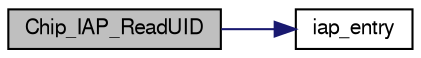 digraph "Chip_IAP_ReadUID"
{
  edge [fontname="FreeSans",fontsize="10",labelfontname="FreeSans",labelfontsize="10"];
  node [fontname="FreeSans",fontsize="10",shape=record];
  rankdir="LR";
  Node1 [label="Chip_IAP_ReadUID",height=0.2,width=0.4,color="black", fillcolor="grey75", style="filled", fontcolor="black"];
  Node1 -> Node2 [color="midnightblue",fontsize="10",style="solid"];
  Node2 [label="iap_entry",height=0.2,width=0.4,color="black", fillcolor="white", style="filled",URL="$group__ROMAPI__407X__8X.html#ga6e16dcc17bc9aaaf82f62d1816d08c4f",tooltip="LPC17XX/40XX IAP_ENTRY API function type. "];
}
